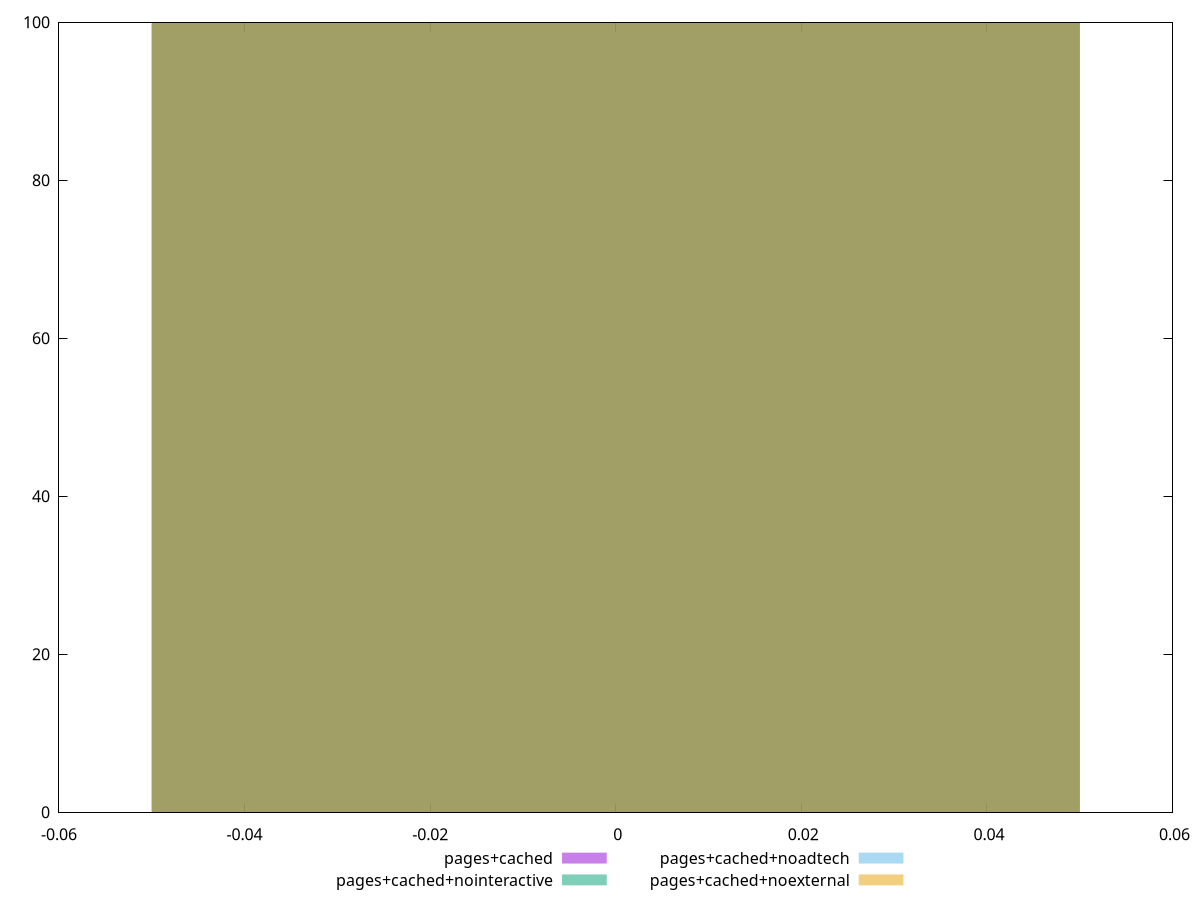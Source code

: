 $_pagesCached <<EOF
0 100
EOF
$_pagesCachedNointeractive <<EOF
0 100
EOF
$_pagesCachedNoadtech <<EOF
0 100
EOF
$_pagesCachedNoexternal <<EOF
0 100
EOF
set key outside below
set terminal pngcairo
set output "report_00006_2020-11-02T20-21-41.718Z/efficient-animated-content/efficient-animated-content_pages+cached_pages+cached+nointeractive_pages+cached+noadtech_pages+cached+noexternal+hist.png"
set boxwidth 0.1
set style fill transparent solid 0.5 noborder
set yrange [0:100]
plot $_pagesCached title "pages+cached" with boxes ,$_pagesCachedNointeractive title "pages+cached+nointeractive" with boxes ,$_pagesCachedNoadtech title "pages+cached+noadtech" with boxes ,$_pagesCachedNoexternal title "pages+cached+noexternal" with boxes ,